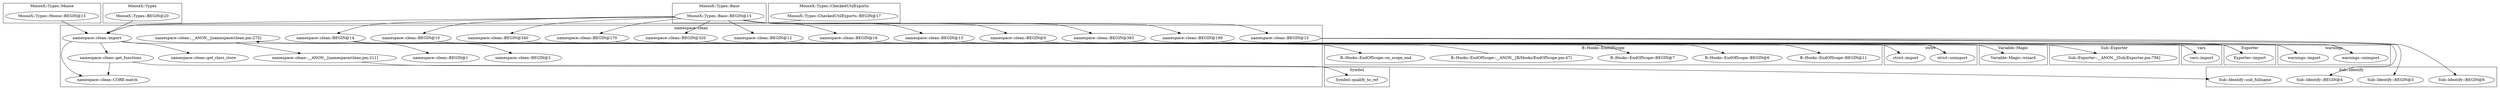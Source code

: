 digraph {
graph [overlap=false]
subgraph cluster_Symbol {
	label="Symbol";
	"Symbol::qualify_to_ref";
}
subgraph cluster_warnings {
	label="warnings";
	"warnings::unimport";
	"warnings::import";
}
subgraph cluster_vars {
	label="vars";
	"vars::import";
}
subgraph cluster_Sub_Identify {
	label="Sub::Identify";
	"Sub::Identify::BEGIN@3";
	"Sub::Identify::sub_fullname";
	"Sub::Identify::BEGIN@6";
	"Sub::Identify::BEGIN@4";
}
subgraph cluster_Variable_Magic {
	label="Variable::Magic";
	"Variable::Magic::wizard";
}
subgraph cluster_MooseX_Types_Moose {
	label="MooseX::Types::Moose";
	"MooseX::Types::Moose::BEGIN@15";
}
subgraph cluster_B_Hooks_EndOfScope {
	label="B::Hooks::EndOfScope";
	"B::Hooks::EndOfScope::BEGIN@7";
	"B::Hooks::EndOfScope::BEGIN@11";
	"B::Hooks::EndOfScope::__ANON__[B/Hooks/EndOfScope.pm:47]";
	"B::Hooks::EndOfScope::on_scope_end";
	"B::Hooks::EndOfScope::BEGIN@6";
}
subgraph cluster_namespace_clean {
	label="namespace::clean";
	"namespace::clean::BEGIN@340";
	"namespace::clean::BEGIN@14";
	"namespace::clean::get_functions";
	"namespace::clean::BEGIN@12";
	"namespace::clean::BEGIN@13";
	"namespace::clean::BEGIN@16";
	"namespace::clean::BEGIN@383";
	"namespace::clean::BEGIN@10";
	"namespace::clean::__ANON__[namespace/clean.pm:275]";
	"namespace::clean::BEGIN@1";
	"namespace::clean::BEGIN@2";
	"namespace::clean::__ANON__[namespace/clean.pm:211]";
	"namespace::clean::BEGIN@320";
	"namespace::clean::BEGIN@9";
	"namespace::clean::get_class_store";
	"namespace::clean::BEGIN@15";
	"namespace::clean::import";
	"namespace::clean::CORE:match";
	"namespace::clean::BEGIN@190";
	"namespace::clean::BEGIN@170";
}
subgraph cluster_Sub_Exporter {
	label="Sub::Exporter";
	"Sub::Exporter::__ANON__[Sub/Exporter.pm:756]";
}
subgraph cluster_strict {
	label="strict";
	"strict::import";
	"strict::unimport";
}
subgraph cluster_MooseX_Types {
	label="MooseX::Types";
	"MooseX::Types::BEGIN@20";
}
subgraph cluster_Exporter {
	label="Exporter";
	"Exporter::import";
}
subgraph cluster_MooseX_Types_Base {
	label="MooseX::Types::Base";
	"MooseX::Types::Base::BEGIN@15";
}
subgraph cluster_MooseX_Types_CheckedUtilExports {
	label="MooseX::Types::CheckedUtilExports";
	"MooseX::Types::CheckedUtilExports::BEGIN@17";
}
"namespace::clean::BEGIN@14" -> "B::Hooks::EndOfScope::BEGIN@6";
"MooseX::Types::Base::BEGIN@15" -> "namespace::clean::BEGIN@13";
"namespace::clean::BEGIN@14" -> "Sub::Exporter::__ANON__[Sub/Exporter.pm:756]";
"namespace::clean::BEGIN@14" -> "namespace::clean::BEGIN@2";
"namespace::clean::__ANON__[namespace/clean.pm:211]" -> "Sub::Identify::sub_fullname";
"namespace::clean::BEGIN@383" -> "warnings::unimport";
"namespace::clean::BEGIN@190" -> "warnings::unimport";
"namespace::clean::BEGIN@13" -> "Exporter::import";
"namespace::clean::BEGIN@16" -> "Exporter::import";
"namespace::clean::BEGIN@15" -> "Exporter::import";
"namespace::clean::BEGIN@15" -> "Sub::Identify::BEGIN@6";
"MooseX::Types::Base::BEGIN@15" -> "namespace::clean::BEGIN@340";
"MooseX::Types::Base::BEGIN@15" -> "namespace::clean::BEGIN@16";
"namespace::clean::BEGIN@14" -> "Variable::Magic::wizard";
"namespace::clean::import" -> "namespace::clean::get_class_store";
"namespace::clean::import" -> "B::Hooks::EndOfScope::on_scope_end";
"MooseX::Types::Base::BEGIN@15" -> "namespace::clean::BEGIN@15";
"namespace::clean::import" -> "namespace::clean::CORE:match";
"namespace::clean::get_functions" -> "namespace::clean::CORE:match";
"namespace::clean::BEGIN@15" -> "Sub::Identify::BEGIN@3";
"MooseX::Types::Base::BEGIN@15" -> "namespace::clean::BEGIN@10";
"MooseX::Types::Base::BEGIN@15" -> "namespace::clean::BEGIN@320";
"MooseX::Types::Base::BEGIN@15" -> "namespace::clean::BEGIN@9";
"MooseX::Types::Base::BEGIN@15" -> "namespace::clean::BEGIN@14";
"MooseX::Types::Base::BEGIN@15" -> "namespace::clean::BEGIN@190";
"namespace::clean::BEGIN@14" -> "B::Hooks::EndOfScope::BEGIN@11";
"namespace::clean::BEGIN@340" -> "strict::unimport";
"namespace::clean::BEGIN@320" -> "strict::unimport";
"namespace::clean::BEGIN@170" -> "strict::unimport";
"MooseX::Types::Base::BEGIN@15" -> "namespace::clean::BEGIN@12";
"MooseX::Types::Base::BEGIN@15" -> "namespace::clean::BEGIN@383";
"namespace::clean::BEGIN@14" -> "namespace::clean::BEGIN@1";
"namespace::clean::__ANON__[namespace/clean.pm:275]" -> "namespace::clean::__ANON__[namespace/clean.pm:211]";
"namespace::clean::BEGIN@14" -> "B::Hooks::EndOfScope::BEGIN@7";
"namespace::clean::BEGIN@9" -> "warnings::import";
"namespace::clean::get_functions" -> "Symbol::qualify_to_ref";
"namespace::clean::BEGIN@12" -> "vars::import";
"namespace::clean::import" -> "namespace::clean::get_functions";
"B::Hooks::EndOfScope::__ANON__[B/Hooks/EndOfScope.pm:47]" -> "namespace::clean::__ANON__[namespace/clean.pm:275]";
"MooseX::Types::BEGIN@20" -> "namespace::clean::import";
"MooseX::Types::Base::BEGIN@15" -> "namespace::clean::import";
"MooseX::Types::Moose::BEGIN@15" -> "namespace::clean::import";
"MooseX::Types::CheckedUtilExports::BEGIN@17" -> "namespace::clean::import";
"namespace::clean::BEGIN@10" -> "strict::import";
"MooseX::Types::Base::BEGIN@15" -> "namespace::clean::BEGIN@170";
"namespace::clean::BEGIN@15" -> "Sub::Identify::BEGIN@4";
}

